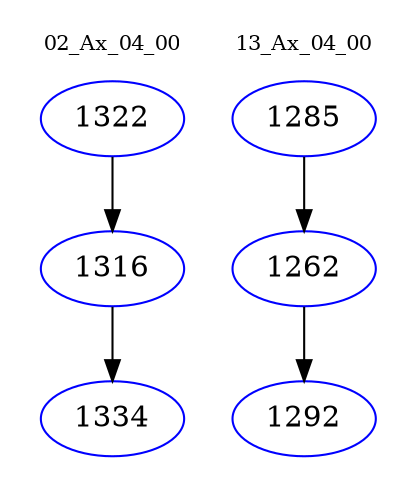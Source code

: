 digraph{
subgraph cluster_0 {
color = white
label = "02_Ax_04_00";
fontsize=10;
T0_1322 [label="1322", color="blue"]
T0_1322 -> T0_1316 [color="black"]
T0_1316 [label="1316", color="blue"]
T0_1316 -> T0_1334 [color="black"]
T0_1334 [label="1334", color="blue"]
}
subgraph cluster_1 {
color = white
label = "13_Ax_04_00";
fontsize=10;
T1_1285 [label="1285", color="blue"]
T1_1285 -> T1_1262 [color="black"]
T1_1262 [label="1262", color="blue"]
T1_1262 -> T1_1292 [color="black"]
T1_1292 [label="1292", color="blue"]
}
}

